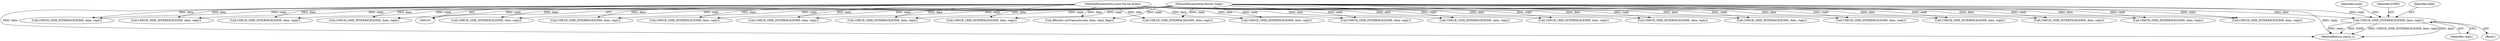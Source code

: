 digraph "0_Android_1171e7c047bf79e7c93342bb6a812c9edd86aa84@pointer" {
"1000947" [label="(Call,CHECK_OMX_INTERFACE(IOMX, data, reply))"];
"1000103" [label="(MethodParameterIn,const Parcel &data)"];
"1000104" [label="(MethodParameterIn,Parcel *reply)"];
"1000806" [label="(Call,CHECK_OMX_INTERFACE(IOMX, data, reply))"];
"1000953" [label="(Identifier,node)"];
"1000871" [label="(Call,CHECK_OMX_INTERFACE(IOMX, data, reply))"];
"1000948" [label="(Identifier,IOMX)"];
"1000112" [label="(Call,CHECK_OMX_INTERFACE(IOMX, data, reply))"];
"1000276" [label="(Call,CHECK_OMX_INTERFACE(IOMX, data, reply))"];
"1000946" [label="(Block,)"];
"1000486" [label="(Call,CHECK_OMX_INTERFACE(IOMX, data, reply))"];
"1000622" [label="(Call,CHECK_OMX_INTERFACE(IOMX, data, reply))"];
"1001051" [label="(Call,BBinder::onTransact(code, data, reply, flags))"];
"1001056" [label="(MethodReturn,status_t)"];
"1000918" [label="(Call,CHECK_OMX_INTERFACE(IOMX, data, reply))"];
"1000419" [label="(Call,CHECK_OMX_INTERFACE(IOMX, data, reply))"];
"1000712" [label="(Call,CHECK_OMX_INTERFACE(IOMX, data, reply))"];
"1000947" [label="(Call,CHECK_OMX_INTERFACE(IOMX, data, reply))"];
"1000950" [label="(Identifier,reply)"];
"1000971" [label="(Call,CHECK_OMX_INTERFACE(IOMX, data, reply))"];
"1000580" [label="(Call,CHECK_OMX_INTERFACE(IOMX, data, reply))"];
"1001015" [label="(Call,CHECK_OMX_INTERFACE(IOMX, data, reply))"];
"1000136" [label="(Call,CHECK_OMX_INTERFACE(IOMX, data, reply))"];
"1000949" [label="(Identifier,data)"];
"1000452" [label="(Call,CHECK_OMX_INTERFACE(IOMX, data, reply))"];
"1000390" [label="(Call,CHECK_OMX_INTERFACE(IOMX, data, reply))"];
"1000104" [label="(MethodParameterIn,Parcel *reply)"];
"1000103" [label="(MethodParameterIn,const Parcel &data)"];
"1000679" [label="(Call,CHECK_OMX_INTERFACE(IOMX, data, reply))"];
"1000243" [label="(Call,CHECK_OMX_INTERFACE(IOMX, data, reply))"];
"1000533" [label="(Call,CHECK_OMX_INTERFACE(IOMX, data, reply))"];
"1000658" [label="(Call,CHECK_OMX_INTERFACE(IOMX, data, reply))"];
"1000755" [label="(Call,CHECK_OMX_INTERFACE(IOMX, data, reply))"];
"1000226" [label="(Call,CHECK_OMX_INTERFACE(IOMX, data, reply))"];
"1000186" [label="(Call,CHECK_OMX_INTERFACE(IOMX, data, reply))"];
"1000947" -> "1000946"  [label="AST: "];
"1000947" -> "1000950"  [label="CFG: "];
"1000948" -> "1000947"  [label="AST: "];
"1000949" -> "1000947"  [label="AST: "];
"1000950" -> "1000947"  [label="AST: "];
"1000953" -> "1000947"  [label="CFG: "];
"1000947" -> "1001056"  [label="DDG: reply"];
"1000947" -> "1001056"  [label="DDG: IOMX"];
"1000947" -> "1001056"  [label="DDG: CHECK_OMX_INTERFACE(IOMX, data, reply)"];
"1000947" -> "1001056"  [label="DDG: data"];
"1000103" -> "1000947"  [label="DDG: data"];
"1000104" -> "1000947"  [label="DDG: reply"];
"1000103" -> "1000101"  [label="AST: "];
"1000103" -> "1001056"  [label="DDG: data"];
"1000103" -> "1000112"  [label="DDG: data"];
"1000103" -> "1000136"  [label="DDG: data"];
"1000103" -> "1000186"  [label="DDG: data"];
"1000103" -> "1000226"  [label="DDG: data"];
"1000103" -> "1000243"  [label="DDG: data"];
"1000103" -> "1000276"  [label="DDG: data"];
"1000103" -> "1000390"  [label="DDG: data"];
"1000103" -> "1000419"  [label="DDG: data"];
"1000103" -> "1000452"  [label="DDG: data"];
"1000103" -> "1000486"  [label="DDG: data"];
"1000103" -> "1000533"  [label="DDG: data"];
"1000103" -> "1000580"  [label="DDG: data"];
"1000103" -> "1000622"  [label="DDG: data"];
"1000103" -> "1000658"  [label="DDG: data"];
"1000103" -> "1000679"  [label="DDG: data"];
"1000103" -> "1000712"  [label="DDG: data"];
"1000103" -> "1000755"  [label="DDG: data"];
"1000103" -> "1000806"  [label="DDG: data"];
"1000103" -> "1000871"  [label="DDG: data"];
"1000103" -> "1000918"  [label="DDG: data"];
"1000103" -> "1000971"  [label="DDG: data"];
"1000103" -> "1001015"  [label="DDG: data"];
"1000103" -> "1001051"  [label="DDG: data"];
"1000104" -> "1000101"  [label="AST: "];
"1000104" -> "1001056"  [label="DDG: reply"];
"1000104" -> "1000112"  [label="DDG: reply"];
"1000104" -> "1000136"  [label="DDG: reply"];
"1000104" -> "1000186"  [label="DDG: reply"];
"1000104" -> "1000226"  [label="DDG: reply"];
"1000104" -> "1000243"  [label="DDG: reply"];
"1000104" -> "1000276"  [label="DDG: reply"];
"1000104" -> "1000390"  [label="DDG: reply"];
"1000104" -> "1000419"  [label="DDG: reply"];
"1000104" -> "1000452"  [label="DDG: reply"];
"1000104" -> "1000486"  [label="DDG: reply"];
"1000104" -> "1000533"  [label="DDG: reply"];
"1000104" -> "1000580"  [label="DDG: reply"];
"1000104" -> "1000622"  [label="DDG: reply"];
"1000104" -> "1000658"  [label="DDG: reply"];
"1000104" -> "1000679"  [label="DDG: reply"];
"1000104" -> "1000712"  [label="DDG: reply"];
"1000104" -> "1000755"  [label="DDG: reply"];
"1000104" -> "1000806"  [label="DDG: reply"];
"1000104" -> "1000871"  [label="DDG: reply"];
"1000104" -> "1000918"  [label="DDG: reply"];
"1000104" -> "1000971"  [label="DDG: reply"];
"1000104" -> "1001015"  [label="DDG: reply"];
"1000104" -> "1001051"  [label="DDG: reply"];
}
